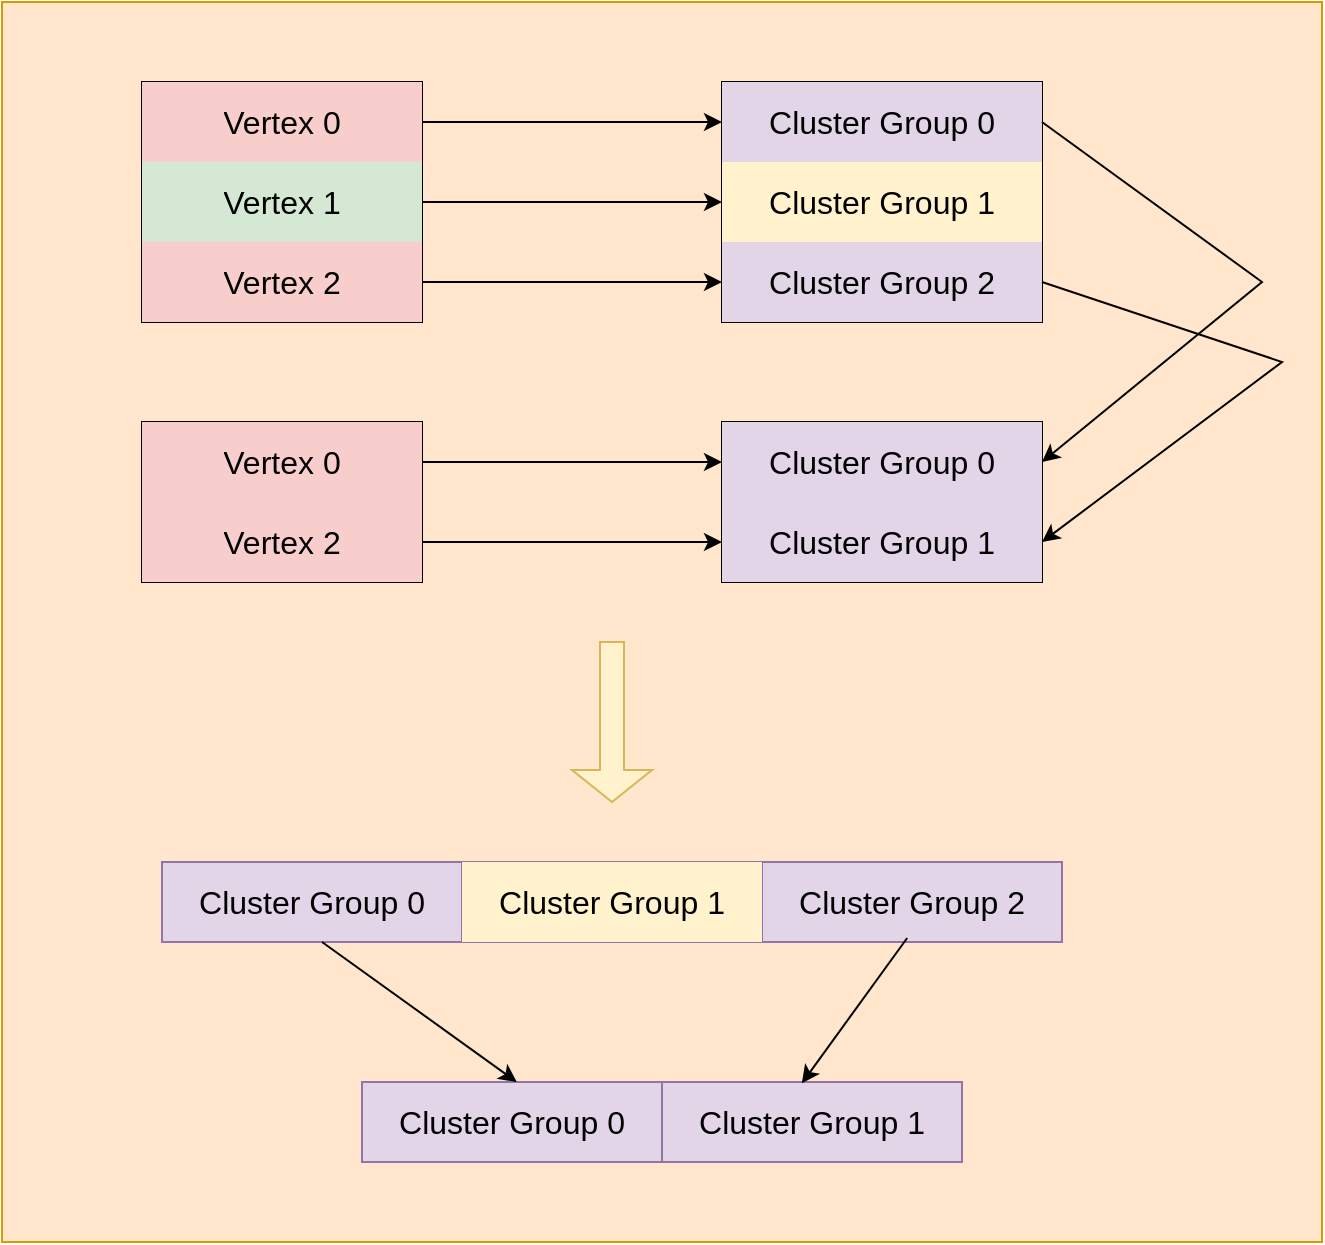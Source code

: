 <mxfile version="24.2.5" type="device">
  <diagram name="第 1 页" id="QPX9-lX744d_oEixhQ4n">
    <mxGraphModel dx="2074" dy="1205" grid="1" gridSize="10" guides="1" tooltips="1" connect="1" arrows="1" fold="1" page="1" pageScale="1" pageWidth="827" pageHeight="1169" math="0" shadow="0">
      <root>
        <mxCell id="0" />
        <mxCell id="1" parent="0" />
        <mxCell id="cw9QVF2gursLrJIXiSOr-96" value="" style="rounded=0;whiteSpace=wrap;html=1;fillColor=#ffe6cc;strokeColor=#d79b00;" vertex="1" parent="1">
          <mxGeometry x="390" y="390" width="660" height="620" as="geometry" />
        </mxCell>
        <mxCell id="cw9QVF2gursLrJIXiSOr-19" value="" style="shape=table;startSize=0;container=1;collapsible=0;childLayout=tableLayout;fontSize=16;" vertex="1" parent="1">
          <mxGeometry x="750" y="430" width="160" height="120" as="geometry" />
        </mxCell>
        <mxCell id="cw9QVF2gursLrJIXiSOr-20" value="" style="shape=tableRow;horizontal=0;startSize=0;swimlaneHead=0;swimlaneBody=0;strokeColor=inherit;top=0;left=0;bottom=0;right=0;collapsible=0;dropTarget=0;fillColor=none;points=[[0,0.5],[1,0.5]];portConstraint=eastwest;fontSize=16;" vertex="1" parent="cw9QVF2gursLrJIXiSOr-19">
          <mxGeometry width="160" height="40" as="geometry" />
        </mxCell>
        <mxCell id="cw9QVF2gursLrJIXiSOr-21" value="Cluster Group 0" style="shape=partialRectangle;html=1;whiteSpace=wrap;connectable=0;strokeColor=#9673a6;overflow=hidden;fillColor=#e1d5e7;top=0;left=0;bottom=0;right=0;pointerEvents=1;fontSize=16;" vertex="1" parent="cw9QVF2gursLrJIXiSOr-20">
          <mxGeometry width="160" height="40" as="geometry">
            <mxRectangle width="160" height="40" as="alternateBounds" />
          </mxGeometry>
        </mxCell>
        <mxCell id="cw9QVF2gursLrJIXiSOr-24" value="" style="shape=tableRow;horizontal=0;startSize=0;swimlaneHead=0;swimlaneBody=0;strokeColor=inherit;top=0;left=0;bottom=0;right=0;collapsible=0;dropTarget=0;fillColor=none;points=[[0,0.5],[1,0.5]];portConstraint=eastwest;fontSize=16;" vertex="1" parent="cw9QVF2gursLrJIXiSOr-19">
          <mxGeometry y="40" width="160" height="40" as="geometry" />
        </mxCell>
        <mxCell id="cw9QVF2gursLrJIXiSOr-25" value="Cluster Group 1" style="shape=partialRectangle;html=1;whiteSpace=wrap;connectable=0;strokeColor=#d6b656;overflow=hidden;fillColor=#fff2cc;top=0;left=0;bottom=0;right=0;pointerEvents=1;fontSize=16;" vertex="1" parent="cw9QVF2gursLrJIXiSOr-24">
          <mxGeometry width="160" height="40" as="geometry">
            <mxRectangle width="160" height="40" as="alternateBounds" />
          </mxGeometry>
        </mxCell>
        <mxCell id="cw9QVF2gursLrJIXiSOr-28" value="" style="shape=tableRow;horizontal=0;startSize=0;swimlaneHead=0;swimlaneBody=0;strokeColor=inherit;top=0;left=0;bottom=0;right=0;collapsible=0;dropTarget=0;fillColor=none;points=[[0,0.5],[1,0.5]];portConstraint=eastwest;fontSize=16;" vertex="1" parent="cw9QVF2gursLrJIXiSOr-19">
          <mxGeometry y="80" width="160" height="40" as="geometry" />
        </mxCell>
        <mxCell id="cw9QVF2gursLrJIXiSOr-29" value="Cluster Group 2" style="shape=partialRectangle;html=1;whiteSpace=wrap;connectable=0;strokeColor=#9673a6;overflow=hidden;fillColor=#e1d5e7;top=0;left=0;bottom=0;right=0;pointerEvents=1;fontSize=16;" vertex="1" parent="cw9QVF2gursLrJIXiSOr-28">
          <mxGeometry width="160" height="40" as="geometry">
            <mxRectangle width="160" height="40" as="alternateBounds" />
          </mxGeometry>
        </mxCell>
        <mxCell id="cw9QVF2gursLrJIXiSOr-32" value="" style="shape=table;startSize=0;container=1;collapsible=0;childLayout=tableLayout;fontSize=16;" vertex="1" parent="1">
          <mxGeometry x="750" y="600" width="160" height="80" as="geometry" />
        </mxCell>
        <mxCell id="cw9QVF2gursLrJIXiSOr-33" value="" style="shape=tableRow;horizontal=0;startSize=0;swimlaneHead=0;swimlaneBody=0;strokeColor=inherit;top=0;left=0;bottom=0;right=0;collapsible=0;dropTarget=0;fillColor=none;points=[[0,0.5],[1,0.5]];portConstraint=eastwest;fontSize=16;" vertex="1" parent="cw9QVF2gursLrJIXiSOr-32">
          <mxGeometry width="160" height="40" as="geometry" />
        </mxCell>
        <mxCell id="cw9QVF2gursLrJIXiSOr-34" value="Cluster Group 0" style="shape=partialRectangle;html=1;whiteSpace=wrap;connectable=0;strokeColor=#9673a6;overflow=hidden;fillColor=#e1d5e7;top=0;left=0;bottom=0;right=0;pointerEvents=1;fontSize=16;" vertex="1" parent="cw9QVF2gursLrJIXiSOr-33">
          <mxGeometry width="160" height="40" as="geometry">
            <mxRectangle width="160" height="40" as="alternateBounds" />
          </mxGeometry>
        </mxCell>
        <mxCell id="cw9QVF2gursLrJIXiSOr-35" value="" style="shape=tableRow;horizontal=0;startSize=0;swimlaneHead=0;swimlaneBody=0;strokeColor=inherit;top=0;left=0;bottom=0;right=0;collapsible=0;dropTarget=0;fillColor=none;points=[[0,0.5],[1,0.5]];portConstraint=eastwest;fontSize=16;" vertex="1" parent="cw9QVF2gursLrJIXiSOr-32">
          <mxGeometry y="40" width="160" height="40" as="geometry" />
        </mxCell>
        <mxCell id="cw9QVF2gursLrJIXiSOr-36" value="Cluster Group 1" style="shape=partialRectangle;html=1;whiteSpace=wrap;connectable=0;strokeColor=#9673a6;overflow=hidden;fillColor=#e1d5e7;top=0;left=0;bottom=0;right=0;pointerEvents=1;fontSize=16;" vertex="1" parent="cw9QVF2gursLrJIXiSOr-35">
          <mxGeometry width="160" height="40" as="geometry">
            <mxRectangle width="160" height="40" as="alternateBounds" />
          </mxGeometry>
        </mxCell>
        <mxCell id="cw9QVF2gursLrJIXiSOr-46" value="" style="shape=table;startSize=0;container=1;collapsible=0;childLayout=tableLayout;fontSize=16;" vertex="1" parent="1">
          <mxGeometry x="460" y="430" width="140" height="120" as="geometry" />
        </mxCell>
        <mxCell id="cw9QVF2gursLrJIXiSOr-47" value="" style="shape=tableRow;horizontal=0;startSize=0;swimlaneHead=0;swimlaneBody=0;strokeColor=inherit;top=0;left=0;bottom=0;right=0;collapsible=0;dropTarget=0;fillColor=none;points=[[0,0.5],[1,0.5]];portConstraint=eastwest;fontSize=16;" vertex="1" parent="cw9QVF2gursLrJIXiSOr-46">
          <mxGeometry width="140" height="40" as="geometry" />
        </mxCell>
        <mxCell id="cw9QVF2gursLrJIXiSOr-48" value="Vertex 0" style="shape=partialRectangle;html=1;whiteSpace=wrap;connectable=0;strokeColor=#b85450;overflow=hidden;fillColor=#f8cecc;top=0;left=0;bottom=0;right=0;pointerEvents=1;fontSize=16;" vertex="1" parent="cw9QVF2gursLrJIXiSOr-47">
          <mxGeometry width="140" height="40" as="geometry">
            <mxRectangle width="140" height="40" as="alternateBounds" />
          </mxGeometry>
        </mxCell>
        <mxCell id="cw9QVF2gursLrJIXiSOr-51" value="" style="shape=tableRow;horizontal=0;startSize=0;swimlaneHead=0;swimlaneBody=0;strokeColor=inherit;top=0;left=0;bottom=0;right=0;collapsible=0;dropTarget=0;fillColor=none;points=[[0,0.5],[1,0.5]];portConstraint=eastwest;fontSize=16;" vertex="1" parent="cw9QVF2gursLrJIXiSOr-46">
          <mxGeometry y="40" width="140" height="40" as="geometry" />
        </mxCell>
        <mxCell id="cw9QVF2gursLrJIXiSOr-52" value="Vertex 1" style="shape=partialRectangle;html=1;whiteSpace=wrap;connectable=0;strokeColor=#82b366;overflow=hidden;fillColor=#d5e8d4;top=0;left=0;bottom=0;right=0;pointerEvents=1;fontSize=16;" vertex="1" parent="cw9QVF2gursLrJIXiSOr-51">
          <mxGeometry width="140" height="40" as="geometry">
            <mxRectangle width="140" height="40" as="alternateBounds" />
          </mxGeometry>
        </mxCell>
        <mxCell id="cw9QVF2gursLrJIXiSOr-55" value="" style="shape=tableRow;horizontal=0;startSize=0;swimlaneHead=0;swimlaneBody=0;strokeColor=inherit;top=0;left=0;bottom=0;right=0;collapsible=0;dropTarget=0;fillColor=none;points=[[0,0.5],[1,0.5]];portConstraint=eastwest;fontSize=16;" vertex="1" parent="cw9QVF2gursLrJIXiSOr-46">
          <mxGeometry y="80" width="140" height="40" as="geometry" />
        </mxCell>
        <mxCell id="cw9QVF2gursLrJIXiSOr-56" value="Vertex 2" style="shape=partialRectangle;html=1;whiteSpace=wrap;connectable=0;strokeColor=#b85450;overflow=hidden;fillColor=#f8cecc;top=0;left=0;bottom=0;right=0;pointerEvents=1;fontSize=16;" vertex="1" parent="cw9QVF2gursLrJIXiSOr-55">
          <mxGeometry width="140" height="40" as="geometry">
            <mxRectangle width="140" height="40" as="alternateBounds" />
          </mxGeometry>
        </mxCell>
        <mxCell id="cw9QVF2gursLrJIXiSOr-61" value="" style="shape=table;startSize=0;container=1;collapsible=0;childLayout=tableLayout;fontSize=16;" vertex="1" parent="1">
          <mxGeometry x="460" y="600" width="140" height="80" as="geometry" />
        </mxCell>
        <mxCell id="cw9QVF2gursLrJIXiSOr-62" value="" style="shape=tableRow;horizontal=0;startSize=0;swimlaneHead=0;swimlaneBody=0;strokeColor=inherit;top=0;left=0;bottom=0;right=0;collapsible=0;dropTarget=0;fillColor=none;points=[[0,0.5],[1,0.5]];portConstraint=eastwest;fontSize=16;" vertex="1" parent="cw9QVF2gursLrJIXiSOr-61">
          <mxGeometry width="140" height="40" as="geometry" />
        </mxCell>
        <mxCell id="cw9QVF2gursLrJIXiSOr-63" value="Vertex 0" style="shape=partialRectangle;html=1;whiteSpace=wrap;connectable=0;strokeColor=#b85450;overflow=hidden;fillColor=#f8cecc;top=0;left=0;bottom=0;right=0;pointerEvents=1;fontSize=16;" vertex="1" parent="cw9QVF2gursLrJIXiSOr-62">
          <mxGeometry width="140" height="40" as="geometry">
            <mxRectangle width="140" height="40" as="alternateBounds" />
          </mxGeometry>
        </mxCell>
        <mxCell id="cw9QVF2gursLrJIXiSOr-64" value="" style="shape=tableRow;horizontal=0;startSize=0;swimlaneHead=0;swimlaneBody=0;strokeColor=inherit;top=0;left=0;bottom=0;right=0;collapsible=0;dropTarget=0;fillColor=none;points=[[0,0.5],[1,0.5]];portConstraint=eastwest;fontSize=16;" vertex="1" parent="cw9QVF2gursLrJIXiSOr-61">
          <mxGeometry y="40" width="140" height="40" as="geometry" />
        </mxCell>
        <mxCell id="cw9QVF2gursLrJIXiSOr-65" value="Vertex 2" style="shape=partialRectangle;html=1;whiteSpace=wrap;connectable=0;strokeColor=#b85450;overflow=hidden;fillColor=#f8cecc;top=0;left=0;bottom=0;right=0;pointerEvents=1;fontSize=16;" vertex="1" parent="cw9QVF2gursLrJIXiSOr-64">
          <mxGeometry width="140" height="40" as="geometry">
            <mxRectangle width="140" height="40" as="alternateBounds" />
          </mxGeometry>
        </mxCell>
        <mxCell id="cw9QVF2gursLrJIXiSOr-68" value="" style="endArrow=classic;html=1;rounded=0;exitX=1;exitY=0.5;exitDx=0;exitDy=0;entryX=0;entryY=0.5;entryDx=0;entryDy=0;" edge="1" parent="1" source="cw9QVF2gursLrJIXiSOr-47" target="cw9QVF2gursLrJIXiSOr-20">
          <mxGeometry width="50" height="50" relative="1" as="geometry">
            <mxPoint x="390" y="460" as="sourcePoint" />
            <mxPoint x="440" y="410" as="targetPoint" />
          </mxGeometry>
        </mxCell>
        <mxCell id="cw9QVF2gursLrJIXiSOr-69" value="" style="endArrow=classic;html=1;rounded=0;exitX=1;exitY=0.5;exitDx=0;exitDy=0;" edge="1" parent="1" source="cw9QVF2gursLrJIXiSOr-51" target="cw9QVF2gursLrJIXiSOr-24">
          <mxGeometry width="50" height="50" relative="1" as="geometry">
            <mxPoint x="610" y="460" as="sourcePoint" />
            <mxPoint x="760" y="460" as="targetPoint" />
          </mxGeometry>
        </mxCell>
        <mxCell id="cw9QVF2gursLrJIXiSOr-70" value="" style="endArrow=classic;html=1;rounded=0;exitX=1;exitY=0.5;exitDx=0;exitDy=0;entryX=0;entryY=0.5;entryDx=0;entryDy=0;" edge="1" parent="1" source="cw9QVF2gursLrJIXiSOr-55" target="cw9QVF2gursLrJIXiSOr-28">
          <mxGeometry width="50" height="50" relative="1" as="geometry">
            <mxPoint x="610" y="500" as="sourcePoint" />
            <mxPoint x="760" y="500" as="targetPoint" />
          </mxGeometry>
        </mxCell>
        <mxCell id="cw9QVF2gursLrJIXiSOr-71" value="" style="endArrow=classic;html=1;rounded=0;exitX=1;exitY=0.5;exitDx=0;exitDy=0;" edge="1" parent="1" source="cw9QVF2gursLrJIXiSOr-62" target="cw9QVF2gursLrJIXiSOr-33">
          <mxGeometry width="50" height="50" relative="1" as="geometry">
            <mxPoint x="620" y="480" as="sourcePoint" />
            <mxPoint x="770" y="480" as="targetPoint" />
          </mxGeometry>
        </mxCell>
        <mxCell id="cw9QVF2gursLrJIXiSOr-72" value="" style="endArrow=classic;html=1;rounded=0;exitX=1;exitY=0.5;exitDx=0;exitDy=0;entryX=0;entryY=0.5;entryDx=0;entryDy=0;" edge="1" parent="1" source="cw9QVF2gursLrJIXiSOr-64" target="cw9QVF2gursLrJIXiSOr-35">
          <mxGeometry width="50" height="50" relative="1" as="geometry">
            <mxPoint x="620" y="630" as="sourcePoint" />
            <mxPoint x="770" y="630" as="targetPoint" />
          </mxGeometry>
        </mxCell>
        <mxCell id="cw9QVF2gursLrJIXiSOr-73" value="" style="endArrow=classic;html=1;rounded=0;exitX=1;exitY=0.5;exitDx=0;exitDy=0;entryX=1;entryY=0.5;entryDx=0;entryDy=0;" edge="1" parent="1" source="cw9QVF2gursLrJIXiSOr-20" target="cw9QVF2gursLrJIXiSOr-33">
          <mxGeometry width="50" height="50" relative="1" as="geometry">
            <mxPoint x="390" y="460" as="sourcePoint" />
            <mxPoint x="440" y="410" as="targetPoint" />
            <Array as="points">
              <mxPoint x="1020" y="530" />
            </Array>
          </mxGeometry>
        </mxCell>
        <mxCell id="cw9QVF2gursLrJIXiSOr-74" value="" style="endArrow=classic;html=1;rounded=0;exitX=1;exitY=0.5;exitDx=0;exitDy=0;entryX=1;entryY=0.5;entryDx=0;entryDy=0;" edge="1" parent="1" source="cw9QVF2gursLrJIXiSOr-28" target="cw9QVF2gursLrJIXiSOr-35">
          <mxGeometry width="50" height="50" relative="1" as="geometry">
            <mxPoint x="920" y="460" as="sourcePoint" />
            <mxPoint x="920" y="690" as="targetPoint" />
            <Array as="points">
              <mxPoint x="1030" y="570" />
            </Array>
          </mxGeometry>
        </mxCell>
        <mxCell id="cw9QVF2gursLrJIXiSOr-75" value="" style="shape=table;startSize=0;container=1;collapsible=0;childLayout=tableLayout;fontSize=16;fillColor=#e1d5e7;strokeColor=#9673a6;" vertex="1" parent="1">
          <mxGeometry x="470" y="820" width="450" height="40" as="geometry" />
        </mxCell>
        <mxCell id="cw9QVF2gursLrJIXiSOr-76" value="" style="shape=tableRow;horizontal=0;startSize=0;swimlaneHead=0;swimlaneBody=0;strokeColor=inherit;top=0;left=0;bottom=0;right=0;collapsible=0;dropTarget=0;fillColor=none;points=[[0,0.5],[1,0.5]];portConstraint=eastwest;fontSize=16;" vertex="1" parent="cw9QVF2gursLrJIXiSOr-75">
          <mxGeometry width="450" height="40" as="geometry" />
        </mxCell>
        <mxCell id="cw9QVF2gursLrJIXiSOr-77" value="Cluster Group 0" style="shape=partialRectangle;html=1;whiteSpace=wrap;connectable=0;strokeColor=inherit;overflow=hidden;fillColor=none;top=0;left=0;bottom=0;right=0;pointerEvents=1;fontSize=16;" vertex="1" parent="cw9QVF2gursLrJIXiSOr-76">
          <mxGeometry width="150" height="40" as="geometry">
            <mxRectangle width="150" height="40" as="alternateBounds" />
          </mxGeometry>
        </mxCell>
        <mxCell id="cw9QVF2gursLrJIXiSOr-78" value="Cluster Group 1" style="shape=partialRectangle;html=1;whiteSpace=wrap;connectable=0;strokeColor=#d6b656;overflow=hidden;fillColor=#fff2cc;top=0;left=0;bottom=0;right=0;pointerEvents=1;fontSize=16;" vertex="1" parent="cw9QVF2gursLrJIXiSOr-76">
          <mxGeometry x="150" width="150" height="40" as="geometry">
            <mxRectangle width="150" height="40" as="alternateBounds" />
          </mxGeometry>
        </mxCell>
        <mxCell id="cw9QVF2gursLrJIXiSOr-79" value="Cluster Group 2" style="shape=partialRectangle;html=1;whiteSpace=wrap;connectable=0;strokeColor=inherit;overflow=hidden;fillColor=none;top=0;left=0;bottom=0;right=0;pointerEvents=1;fontSize=16;" vertex="1" parent="cw9QVF2gursLrJIXiSOr-76">
          <mxGeometry x="300" width="150" height="40" as="geometry">
            <mxRectangle width="150" height="40" as="alternateBounds" />
          </mxGeometry>
        </mxCell>
        <mxCell id="cw9QVF2gursLrJIXiSOr-88" value="" style="shape=table;startSize=0;container=1;collapsible=0;childLayout=tableLayout;fontSize=16;fillColor=#e1d5e7;strokeColor=#9673a6;" vertex="1" parent="1">
          <mxGeometry x="570" y="930" width="300" height="40" as="geometry" />
        </mxCell>
        <mxCell id="cw9QVF2gursLrJIXiSOr-89" value="" style="shape=tableRow;horizontal=0;startSize=0;swimlaneHead=0;swimlaneBody=0;strokeColor=inherit;top=0;left=0;bottom=0;right=0;collapsible=0;dropTarget=0;fillColor=none;points=[[0,0.5],[1,0.5]];portConstraint=eastwest;fontSize=16;" vertex="1" parent="cw9QVF2gursLrJIXiSOr-88">
          <mxGeometry width="300" height="40" as="geometry" />
        </mxCell>
        <mxCell id="cw9QVF2gursLrJIXiSOr-90" value="Cluster Group 0" style="shape=partialRectangle;html=1;whiteSpace=wrap;connectable=0;strokeColor=inherit;overflow=hidden;fillColor=none;top=0;left=0;bottom=0;right=0;pointerEvents=1;fontSize=16;" vertex="1" parent="cw9QVF2gursLrJIXiSOr-89">
          <mxGeometry width="150" height="40" as="geometry">
            <mxRectangle width="150" height="40" as="alternateBounds" />
          </mxGeometry>
        </mxCell>
        <mxCell id="cw9QVF2gursLrJIXiSOr-91" value="Cluster Group 1" style="shape=partialRectangle;html=1;whiteSpace=wrap;connectable=0;strokeColor=inherit;overflow=hidden;fillColor=none;top=0;left=0;bottom=0;right=0;pointerEvents=1;fontSize=16;" vertex="1" parent="cw9QVF2gursLrJIXiSOr-89">
          <mxGeometry x="150" width="150" height="40" as="geometry">
            <mxRectangle width="150" height="40" as="alternateBounds" />
          </mxGeometry>
        </mxCell>
        <mxCell id="cw9QVF2gursLrJIXiSOr-93" value="" style="shape=singleArrow;direction=south;whiteSpace=wrap;html=1;fillColor=#fff2cc;strokeColor=#d6b656;" vertex="1" parent="1">
          <mxGeometry x="675" y="710" width="40" height="80" as="geometry" />
        </mxCell>
        <mxCell id="cw9QVF2gursLrJIXiSOr-94" value="" style="endArrow=classic;html=1;rounded=0;entryX=0.258;entryY=0;entryDx=0;entryDy=0;entryPerimeter=0;" edge="1" parent="1" target="cw9QVF2gursLrJIXiSOr-89">
          <mxGeometry width="50" height="50" relative="1" as="geometry">
            <mxPoint x="550" y="860" as="sourcePoint" />
            <mxPoint x="430" y="510" as="targetPoint" />
          </mxGeometry>
        </mxCell>
        <mxCell id="cw9QVF2gursLrJIXiSOr-95" value="" style="endArrow=classic;html=1;rounded=0;entryX=0.733;entryY=0.017;entryDx=0;entryDy=0;entryPerimeter=0;exitX=0.828;exitY=0.95;exitDx=0;exitDy=0;exitPerimeter=0;" edge="1" parent="1" source="cw9QVF2gursLrJIXiSOr-76" target="cw9QVF2gursLrJIXiSOr-89">
          <mxGeometry width="50" height="50" relative="1" as="geometry">
            <mxPoint x="560" y="870" as="sourcePoint" />
            <mxPoint x="657" y="940" as="targetPoint" />
          </mxGeometry>
        </mxCell>
      </root>
    </mxGraphModel>
  </diagram>
</mxfile>
